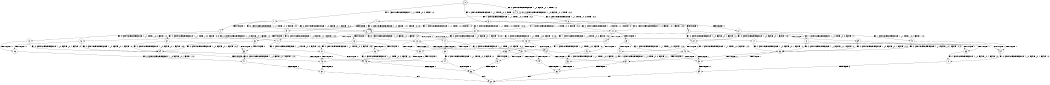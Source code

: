 digraph BCG {
size = "7, 10.5";
center = TRUE;
node [shape = circle];
0 [peripheries = 2];
0 -> 1 [label = "EX !1 !ATOMIC_EXCH_BRANCH (1, +1, TRUE, +0, 2, TRUE) !:0:"];
0 -> 2 [label = "EX !2 !ATOMIC_EXCH_BRANCH (1, +0, FALSE, +0, 1, TRUE) !:0:"];
0 -> 3 [label = "EX !0 !ATOMIC_EXCH_BRANCH (1, +1, TRUE, +0, 2, TRUE) !:0:"];
1 -> 4 [label = "TERMINATE !1"];
1 -> 5 [label = "EX !2 !ATOMIC_EXCH_BRANCH (1, +0, FALSE, +0, 1, FALSE) !:0:1:"];
1 -> 6 [label = "EX !0 !ATOMIC_EXCH_BRANCH (1, +1, TRUE, +0, 2, FALSE) !:0:1:"];
2 -> 7 [label = "EX !1 !ATOMIC_EXCH_BRANCH (1, +1, TRUE, +0, 2, TRUE) !:0:2:"];
2 -> 8 [label = "EX !0 !ATOMIC_EXCH_BRANCH (1, +1, TRUE, +0, 2, TRUE) !:0:2:"];
2 -> 2 [label = "EX !2 !ATOMIC_EXCH_BRANCH (1, +0, FALSE, +0, 1, TRUE) !:0:2:"];
3 -> 9 [label = "TERMINATE !0"];
3 -> 6 [label = "EX !1 !ATOMIC_EXCH_BRANCH (1, +1, TRUE, +0, 2, FALSE) !:0:"];
3 -> 10 [label = "EX !2 !ATOMIC_EXCH_BRANCH (1, +0, FALSE, +0, 1, FALSE) !:0:"];
4 -> 11 [label = "EX !2 !ATOMIC_EXCH_BRANCH (1, +0, FALSE, +0, 1, FALSE) !:0:"];
4 -> 12 [label = "EX !0 !ATOMIC_EXCH_BRANCH (1, +1, TRUE, +0, 2, FALSE) !:0:"];
5 -> 13 [label = "TERMINATE !1"];
5 -> 14 [label = "TERMINATE !2"];
5 -> 15 [label = "EX !0 !ATOMIC_EXCH_BRANCH (1, +1, TRUE, +0, 2, FALSE) !:0:1:2:"];
6 -> 16 [label = "TERMINATE !1"];
6 -> 17 [label = "TERMINATE !0"];
6 -> 18 [label = "EX !2 !ATOMIC_EXCH_BRANCH (1, +0, FALSE, +0, 1, FALSE) !:0:1:"];
7 -> 19 [label = "TERMINATE !1"];
7 -> 20 [label = "EX !0 !ATOMIC_EXCH_BRANCH (1, +1, TRUE, +0, 2, FALSE) !:0:1:2:"];
7 -> 5 [label = "EX !2 !ATOMIC_EXCH_BRANCH (1, +0, FALSE, +0, 1, FALSE) !:0:1:2:"];
8 -> 21 [label = "TERMINATE !0"];
8 -> 20 [label = "EX !1 !ATOMIC_EXCH_BRANCH (1, +1, TRUE, +0, 2, FALSE) !:0:2:"];
8 -> 10 [label = "EX !2 !ATOMIC_EXCH_BRANCH (1, +0, FALSE, +0, 1, FALSE) !:0:2:"];
9 -> 22 [label = "EX !2 !ATOMIC_EXCH_BRANCH (1, +0, FALSE, +0, 1, FALSE) !:1:"];
9 -> 23 [label = "EX !1 !ATOMIC_EXCH_BRANCH (1, +1, TRUE, +0, 2, FALSE) !:1:"];
10 -> 24 [label = "TERMINATE !2"];
10 -> 25 [label = "TERMINATE !0"];
10 -> 15 [label = "EX !1 !ATOMIC_EXCH_BRANCH (1, +1, TRUE, +0, 2, FALSE) !:0:2:"];
11 -> 26 [label = "TERMINATE !2"];
11 -> 27 [label = "EX !0 !ATOMIC_EXCH_BRANCH (1, +1, TRUE, +0, 2, FALSE) !:0:2:"];
12 -> 28 [label = "TERMINATE !0"];
12 -> 29 [label = "EX !2 !ATOMIC_EXCH_BRANCH (1, +0, FALSE, +0, 1, FALSE) !:0:"];
13 -> 26 [label = "TERMINATE !2"];
13 -> 27 [label = "EX !0 !ATOMIC_EXCH_BRANCH (1, +1, TRUE, +0, 2, FALSE) !:0:2:"];
14 -> 30 [label = "TERMINATE !1"];
14 -> 31 [label = "EX !0 !ATOMIC_EXCH_BRANCH (1, +1, TRUE, +0, 2, FALSE) !:0:1:"];
15 -> 32 [label = "TERMINATE !1"];
15 -> 33 [label = "TERMINATE !2"];
15 -> 34 [label = "TERMINATE !0"];
16 -> 28 [label = "TERMINATE !0"];
16 -> 29 [label = "EX !2 !ATOMIC_EXCH_BRANCH (1, +0, FALSE, +0, 1, FALSE) !:0:"];
17 -> 35 [label = "TERMINATE !1"];
17 -> 36 [label = "EX !2 !ATOMIC_EXCH_BRANCH (1, +0, FALSE, +0, 1, FALSE) !:1:"];
18 -> 32 [label = "TERMINATE !1"];
18 -> 33 [label = "TERMINATE !2"];
18 -> 34 [label = "TERMINATE !0"];
19 -> 37 [label = "EX !0 !ATOMIC_EXCH_BRANCH (1, +1, TRUE, +0, 2, FALSE) !:0:2:"];
19 -> 11 [label = "EX !2 !ATOMIC_EXCH_BRANCH (1, +0, FALSE, +0, 1, FALSE) !:0:2:"];
20 -> 38 [label = "TERMINATE !1"];
20 -> 39 [label = "TERMINATE !0"];
20 -> 18 [label = "EX !2 !ATOMIC_EXCH_BRANCH (1, +0, FALSE, +0, 1, FALSE) !:0:1:2:"];
21 -> 40 [label = "EX !1 !ATOMIC_EXCH_BRANCH (1, +1, TRUE, +0, 2, FALSE) !:1:2:"];
21 -> 22 [label = "EX !2 !ATOMIC_EXCH_BRANCH (1, +0, FALSE, +0, 1, FALSE) !:1:2:"];
22 -> 41 [label = "TERMINATE !2"];
22 -> 42 [label = "EX !1 !ATOMIC_EXCH_BRANCH (1, +1, TRUE, +0, 2, FALSE) !:1:2:"];
23 -> 35 [label = "TERMINATE !1"];
23 -> 36 [label = "EX !2 !ATOMIC_EXCH_BRANCH (1, +0, FALSE, +0, 1, FALSE) !:1:"];
24 -> 43 [label = "TERMINATE !0"];
24 -> 31 [label = "EX !1 !ATOMIC_EXCH_BRANCH (1, +1, TRUE, +0, 2, FALSE) !:0:"];
25 -> 41 [label = "TERMINATE !2"];
25 -> 42 [label = "EX !1 !ATOMIC_EXCH_BRANCH (1, +1, TRUE, +0, 2, FALSE) !:1:2:"];
26 -> 44 [label = "EX !0 !ATOMIC_EXCH_BRANCH (1, +1, TRUE, +0, 2, FALSE) !:0:"];
27 -> 45 [label = "TERMINATE !2"];
27 -> 46 [label = "TERMINATE !0"];
28 -> 47 [label = "EX !2 !ATOMIC_EXCH_BRANCH (1, +0, FALSE, +0, 1, FALSE) !:1:2:"];
29 -> 45 [label = "TERMINATE !2"];
29 -> 46 [label = "TERMINATE !0"];
30 -> 44 [label = "EX !0 !ATOMIC_EXCH_BRANCH (1, +1, TRUE, +0, 2, FALSE) !:0:"];
31 -> 48 [label = "TERMINATE !1"];
31 -> 49 [label = "TERMINATE !0"];
32 -> 45 [label = "TERMINATE !2"];
32 -> 46 [label = "TERMINATE !0"];
33 -> 48 [label = "TERMINATE !1"];
33 -> 49 [label = "TERMINATE !0"];
34 -> 50 [label = "TERMINATE !1"];
34 -> 51 [label = "TERMINATE !2"];
35 -> 52 [label = "EX !2 !ATOMIC_EXCH_BRANCH (1, +0, FALSE, +0, 1, FALSE) !:2:"];
36 -> 50 [label = "TERMINATE !1"];
36 -> 51 [label = "TERMINATE !2"];
37 -> 53 [label = "TERMINATE !0"];
37 -> 29 [label = "EX !2 !ATOMIC_EXCH_BRANCH (1, +0, FALSE, +0, 1, FALSE) !:0:2:"];
38 -> 53 [label = "TERMINATE !0"];
38 -> 29 [label = "EX !2 !ATOMIC_EXCH_BRANCH (1, +0, FALSE, +0, 1, FALSE) !:0:2:"];
39 -> 54 [label = "TERMINATE !1"];
39 -> 36 [label = "EX !2 !ATOMIC_EXCH_BRANCH (1, +0, FALSE, +0, 1, FALSE) !:1:2:"];
40 -> 54 [label = "TERMINATE !1"];
40 -> 36 [label = "EX !2 !ATOMIC_EXCH_BRANCH (1, +0, FALSE, +0, 1, FALSE) !:1:2:"];
41 -> 55 [label = "EX !1 !ATOMIC_EXCH_BRANCH (1, +1, TRUE, +0, 2, FALSE) !:1:"];
42 -> 50 [label = "TERMINATE !1"];
42 -> 51 [label = "TERMINATE !2"];
43 -> 55 [label = "EX !1 !ATOMIC_EXCH_BRANCH (1, +1, TRUE, +0, 2, FALSE) !:1:"];
44 -> 56 [label = "TERMINATE !0"];
45 -> 56 [label = "TERMINATE !0"];
46 -> 57 [label = "TERMINATE !2"];
47 -> 57 [label = "TERMINATE !2"];
48 -> 56 [label = "TERMINATE !0"];
49 -> 58 [label = "TERMINATE !1"];
50 -> 59 [label = "TERMINATE !2"];
51 -> 58 [label = "TERMINATE !1"];
52 -> 59 [label = "TERMINATE !2"];
53 -> 47 [label = "EX !2 !ATOMIC_EXCH_BRANCH (1, +0, FALSE, +0, 1, FALSE) !:1:2:"];
54 -> 52 [label = "EX !2 !ATOMIC_EXCH_BRANCH (1, +0, FALSE, +0, 1, FALSE) !:2:"];
55 -> 58 [label = "TERMINATE !1"];
56 -> 60 [label = "exit"];
57 -> 60 [label = "exit"];
58 -> 60 [label = "exit"];
59 -> 60 [label = "exit"];
}
